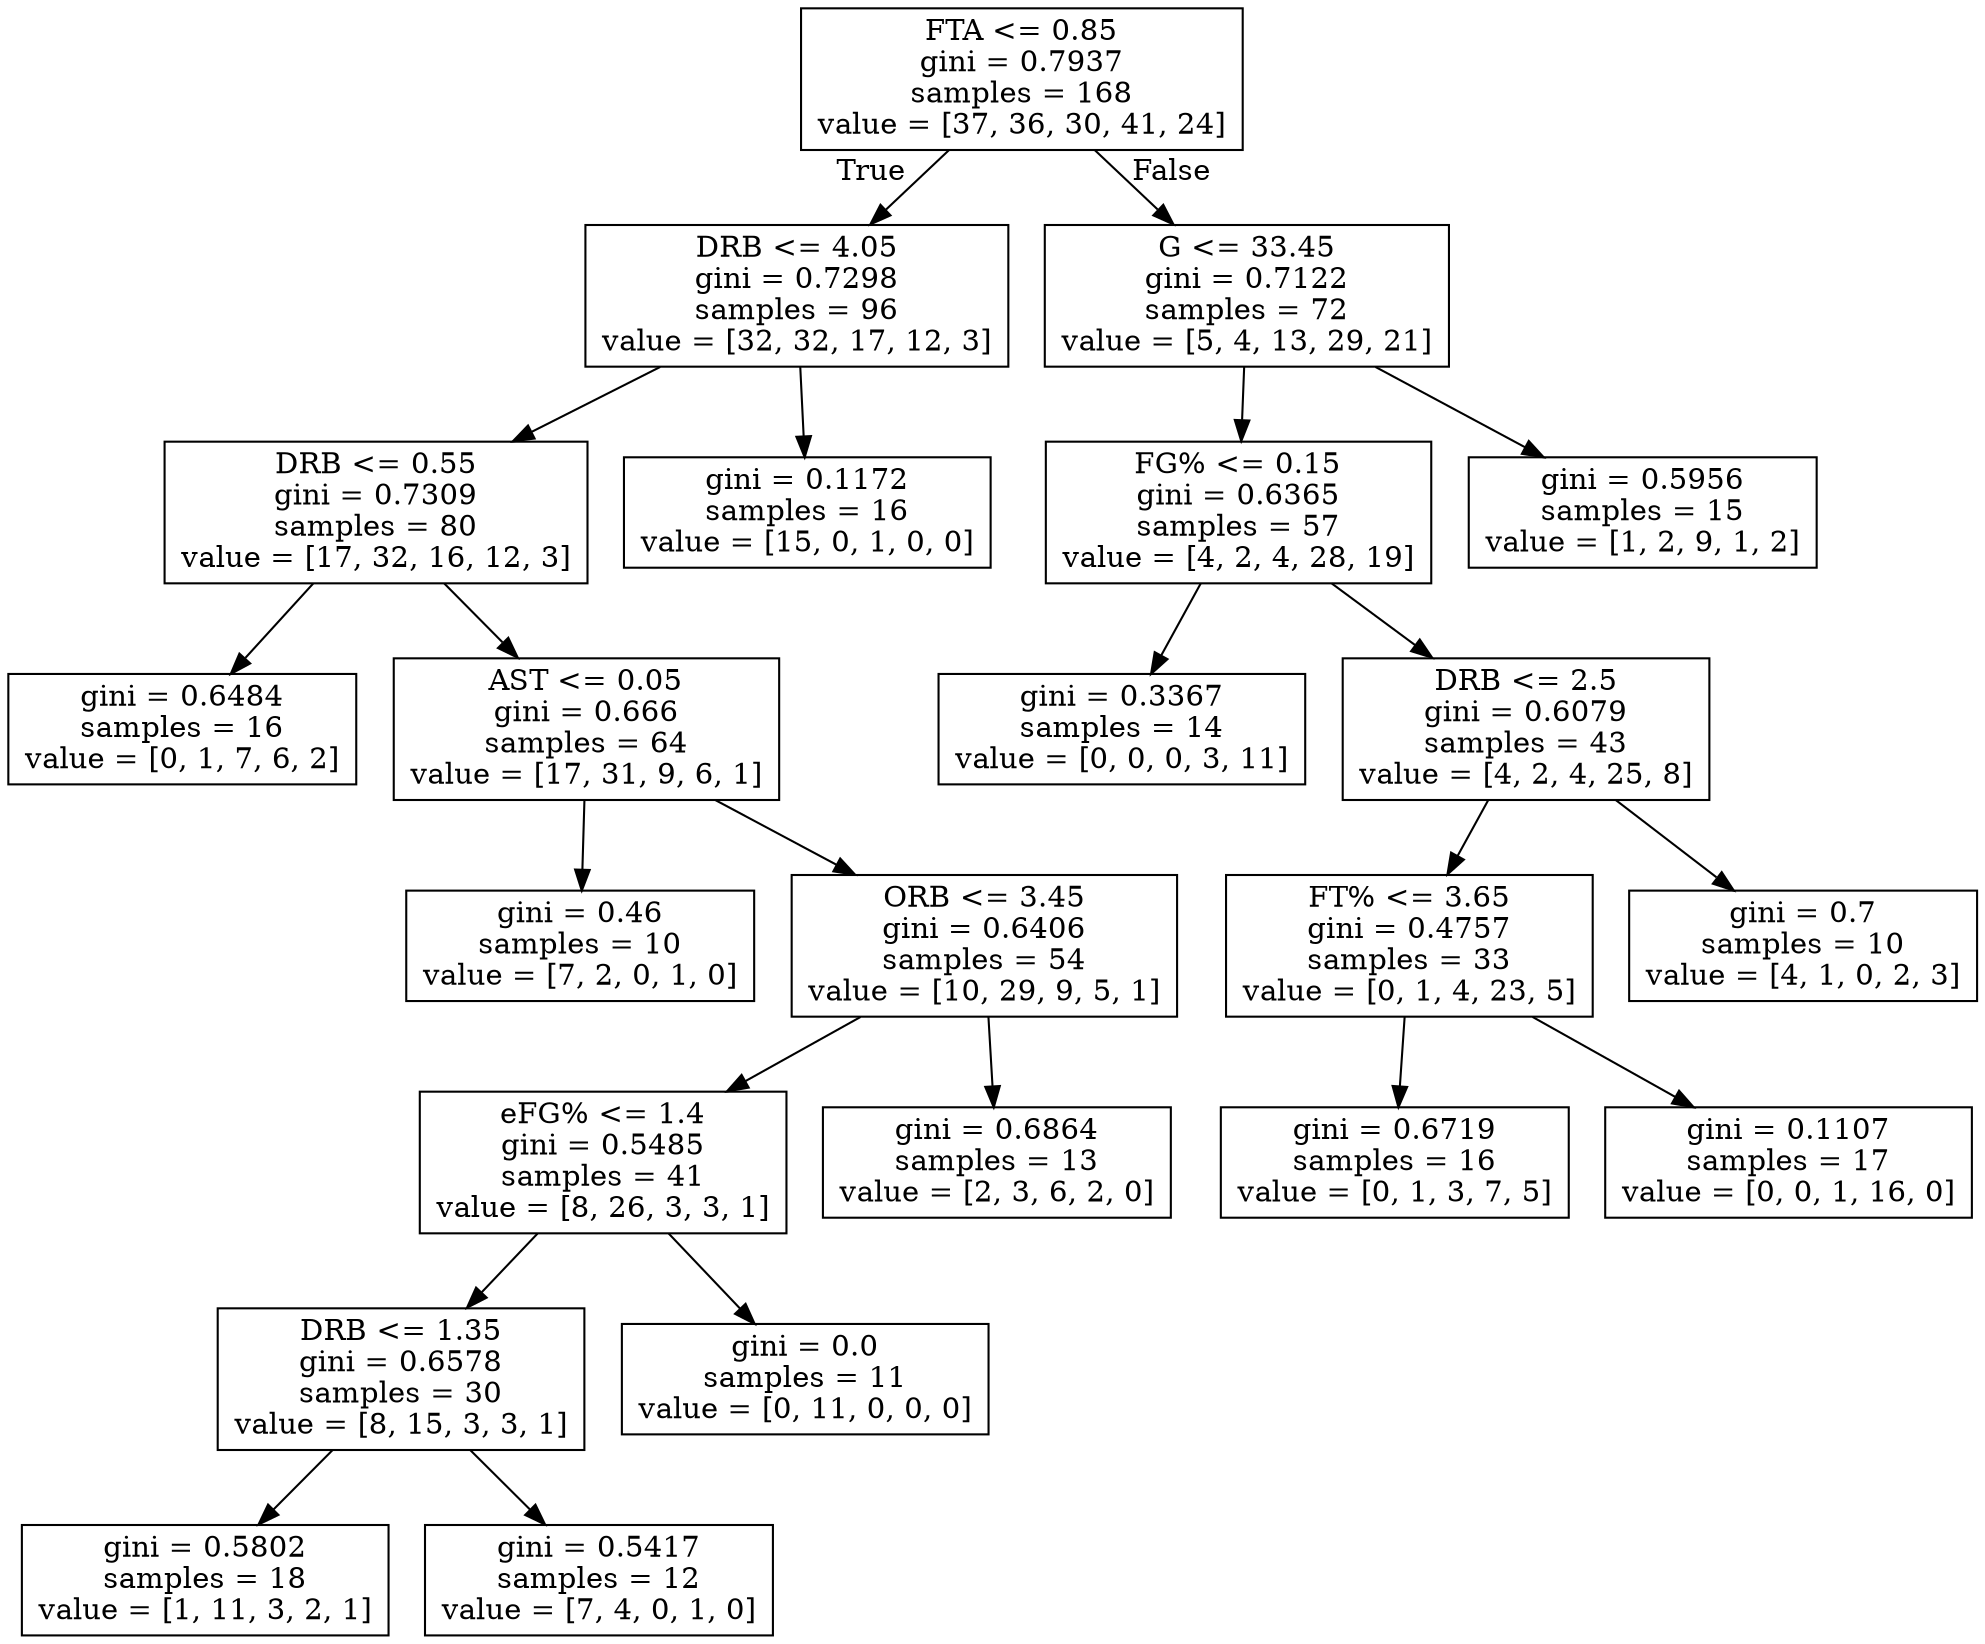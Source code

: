 digraph Tree {
node [shape=box] ;
0 [label="FTA <= 0.85\ngini = 0.7937\nsamples = 168\nvalue = [37, 36, 30, 41, 24]"] ;
1 [label="DRB <= 4.05\ngini = 0.7298\nsamples = 96\nvalue = [32, 32, 17, 12, 3]"] ;
0 -> 1 [labeldistance=2.5, labelangle=45, headlabel="True"] ;
2 [label="DRB <= 0.55\ngini = 0.7309\nsamples = 80\nvalue = [17, 32, 16, 12, 3]"] ;
1 -> 2 ;
3 [label="gini = 0.6484\nsamples = 16\nvalue = [0, 1, 7, 6, 2]"] ;
2 -> 3 ;
4 [label="AST <= 0.05\ngini = 0.666\nsamples = 64\nvalue = [17, 31, 9, 6, 1]"] ;
2 -> 4 ;
5 [label="gini = 0.46\nsamples = 10\nvalue = [7, 2, 0, 1, 0]"] ;
4 -> 5 ;
6 [label="ORB <= 3.45\ngini = 0.6406\nsamples = 54\nvalue = [10, 29, 9, 5, 1]"] ;
4 -> 6 ;
7 [label="eFG% <= 1.4\ngini = 0.5485\nsamples = 41\nvalue = [8, 26, 3, 3, 1]"] ;
6 -> 7 ;
8 [label="DRB <= 1.35\ngini = 0.6578\nsamples = 30\nvalue = [8, 15, 3, 3, 1]"] ;
7 -> 8 ;
9 [label="gini = 0.5802\nsamples = 18\nvalue = [1, 11, 3, 2, 1]"] ;
8 -> 9 ;
10 [label="gini = 0.5417\nsamples = 12\nvalue = [7, 4, 0, 1, 0]"] ;
8 -> 10 ;
11 [label="gini = 0.0\nsamples = 11\nvalue = [0, 11, 0, 0, 0]"] ;
7 -> 11 ;
12 [label="gini = 0.6864\nsamples = 13\nvalue = [2, 3, 6, 2, 0]"] ;
6 -> 12 ;
13 [label="gini = 0.1172\nsamples = 16\nvalue = [15, 0, 1, 0, 0]"] ;
1 -> 13 ;
14 [label="G <= 33.45\ngini = 0.7122\nsamples = 72\nvalue = [5, 4, 13, 29, 21]"] ;
0 -> 14 [labeldistance=2.5, labelangle=-45, headlabel="False"] ;
15 [label="FG% <= 0.15\ngini = 0.6365\nsamples = 57\nvalue = [4, 2, 4, 28, 19]"] ;
14 -> 15 ;
16 [label="gini = 0.3367\nsamples = 14\nvalue = [0, 0, 0, 3, 11]"] ;
15 -> 16 ;
17 [label="DRB <= 2.5\ngini = 0.6079\nsamples = 43\nvalue = [4, 2, 4, 25, 8]"] ;
15 -> 17 ;
18 [label="FT% <= 3.65\ngini = 0.4757\nsamples = 33\nvalue = [0, 1, 4, 23, 5]"] ;
17 -> 18 ;
19 [label="gini = 0.6719\nsamples = 16\nvalue = [0, 1, 3, 7, 5]"] ;
18 -> 19 ;
20 [label="gini = 0.1107\nsamples = 17\nvalue = [0, 0, 1, 16, 0]"] ;
18 -> 20 ;
21 [label="gini = 0.7\nsamples = 10\nvalue = [4, 1, 0, 2, 3]"] ;
17 -> 21 ;
22 [label="gini = 0.5956\nsamples = 15\nvalue = [1, 2, 9, 1, 2]"] ;
14 -> 22 ;
}